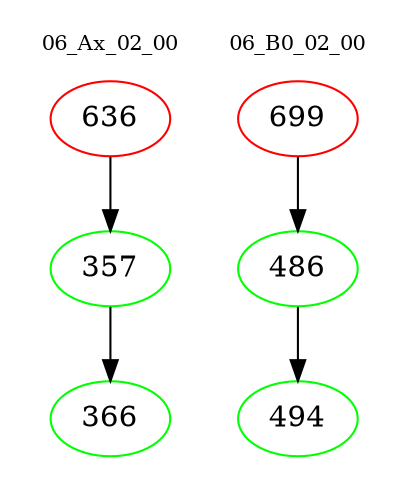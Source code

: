 digraph{
subgraph cluster_0 {
color = white
label = "06_Ax_02_00";
fontsize=10;
T0_636 [label="636", color="red"]
T0_636 -> T0_357 [color="black"]
T0_357 [label="357", color="green"]
T0_357 -> T0_366 [color="black"]
T0_366 [label="366", color="green"]
}
subgraph cluster_1 {
color = white
label = "06_B0_02_00";
fontsize=10;
T1_699 [label="699", color="red"]
T1_699 -> T1_486 [color="black"]
T1_486 [label="486", color="green"]
T1_486 -> T1_494 [color="black"]
T1_494 [label="494", color="green"]
}
}
